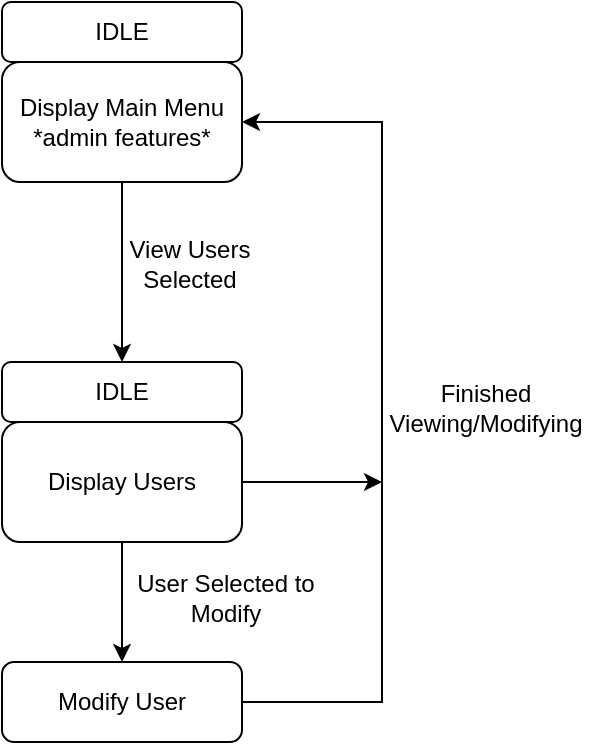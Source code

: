 <mxfile version="22.0.2" type="device">
  <diagram name="Page-1" id="imCSSwgeEIOv58jrz9T_">
    <mxGraphModel dx="432" dy="501" grid="1" gridSize="10" guides="1" tooltips="1" connect="1" arrows="1" fold="1" page="1" pageScale="1" pageWidth="850" pageHeight="1100" math="0" shadow="0">
      <root>
        <mxCell id="0" />
        <mxCell id="1" parent="0" />
        <mxCell id="D_Pncj9uk04KQV2qQjPe-1" value="Display Main Menu&lt;br&gt;*admin features*" style="rounded=1;whiteSpace=wrap;html=1;" vertex="1" parent="1">
          <mxGeometry x="160" y="170" width="120" height="60" as="geometry" />
        </mxCell>
        <mxCell id="D_Pncj9uk04KQV2qQjPe-2" value="IDLE" style="rounded=1;whiteSpace=wrap;html=1;" vertex="1" parent="1">
          <mxGeometry x="160" y="140" width="120" height="30" as="geometry" />
        </mxCell>
        <mxCell id="D_Pncj9uk04KQV2qQjPe-3" value="" style="endArrow=classic;html=1;rounded=0;exitX=0.5;exitY=1;exitDx=0;exitDy=0;" edge="1" parent="1" source="D_Pncj9uk04KQV2qQjPe-1">
          <mxGeometry width="50" height="50" relative="1" as="geometry">
            <mxPoint x="220" y="340" as="sourcePoint" />
            <mxPoint x="220" y="320" as="targetPoint" />
          </mxGeometry>
        </mxCell>
        <mxCell id="D_Pncj9uk04KQV2qQjPe-4" value="View Users Selected" style="text;html=1;strokeColor=none;fillColor=none;align=center;verticalAlign=middle;whiteSpace=wrap;rounded=0;" vertex="1" parent="1">
          <mxGeometry x="199" y="256" width="110" height="30" as="geometry" />
        </mxCell>
        <mxCell id="D_Pncj9uk04KQV2qQjPe-5" value="Display Users" style="rounded=1;whiteSpace=wrap;html=1;" vertex="1" parent="1">
          <mxGeometry x="160" y="350" width="120" height="60" as="geometry" />
        </mxCell>
        <mxCell id="D_Pncj9uk04KQV2qQjPe-6" value="IDLE" style="rounded=1;whiteSpace=wrap;html=1;" vertex="1" parent="1">
          <mxGeometry x="160" y="320" width="120" height="30" as="geometry" />
        </mxCell>
        <mxCell id="D_Pncj9uk04KQV2qQjPe-7" value="" style="endArrow=classic;html=1;rounded=0;exitX=0.5;exitY=1;exitDx=0;exitDy=0;entryX=0.5;entryY=0;entryDx=0;entryDy=0;" edge="1" parent="1" source="D_Pncj9uk04KQV2qQjPe-5" target="D_Pncj9uk04KQV2qQjPe-8">
          <mxGeometry width="50" height="50" relative="1" as="geometry">
            <mxPoint x="180" y="490" as="sourcePoint" />
            <mxPoint x="220" y="460" as="targetPoint" />
          </mxGeometry>
        </mxCell>
        <mxCell id="D_Pncj9uk04KQV2qQjPe-8" value="Modify User" style="rounded=1;whiteSpace=wrap;html=1;" vertex="1" parent="1">
          <mxGeometry x="160" y="470" width="120" height="40" as="geometry" />
        </mxCell>
        <mxCell id="D_Pncj9uk04KQV2qQjPe-10" value="User Selected to Modify" style="text;html=1;strokeColor=none;fillColor=none;align=center;verticalAlign=middle;whiteSpace=wrap;rounded=0;" vertex="1" parent="1">
          <mxGeometry x="217" y="423" width="110" height="30" as="geometry" />
        </mxCell>
        <mxCell id="D_Pncj9uk04KQV2qQjPe-11" value="" style="endArrow=classic;html=1;rounded=0;exitX=1;exitY=0.5;exitDx=0;exitDy=0;entryX=1;entryY=0.5;entryDx=0;entryDy=0;" edge="1" parent="1" source="D_Pncj9uk04KQV2qQjPe-8" target="D_Pncj9uk04KQV2qQjPe-1">
          <mxGeometry width="50" height="50" relative="1" as="geometry">
            <mxPoint x="380" y="530" as="sourcePoint" />
            <mxPoint x="370" y="490" as="targetPoint" />
            <Array as="points">
              <mxPoint x="350" y="490" />
              <mxPoint x="350" y="200" />
            </Array>
          </mxGeometry>
        </mxCell>
        <mxCell id="D_Pncj9uk04KQV2qQjPe-12" value="" style="endArrow=classic;html=1;rounded=0;exitX=1;exitY=0.5;exitDx=0;exitDy=0;" edge="1" parent="1" source="D_Pncj9uk04KQV2qQjPe-5">
          <mxGeometry width="50" height="50" relative="1" as="geometry">
            <mxPoint x="300" y="410" as="sourcePoint" />
            <mxPoint x="350" y="380" as="targetPoint" />
          </mxGeometry>
        </mxCell>
        <mxCell id="D_Pncj9uk04KQV2qQjPe-13" value="Finished&lt;br&gt;Viewing/Modifying" style="text;html=1;strokeColor=none;fillColor=none;align=center;verticalAlign=middle;whiteSpace=wrap;rounded=0;" vertex="1" parent="1">
          <mxGeometry x="347" y="328" width="110" height="30" as="geometry" />
        </mxCell>
      </root>
    </mxGraphModel>
  </diagram>
</mxfile>
